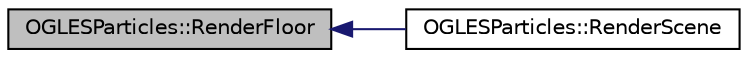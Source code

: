 digraph "OGLESParticles::RenderFloor"
{
  edge [fontname="Helvetica",fontsize="10",labelfontname="Helvetica",labelfontsize="10"];
  node [fontname="Helvetica",fontsize="10",shape=record];
  rankdir="LR";
  Node1 [label="OGLESParticles::RenderFloor",height=0.2,width=0.4,color="black", fillcolor="grey75", style="filled", fontcolor="black"];
  Node1 -> Node2 [dir="back",color="midnightblue",fontsize="10",style="solid"];
  Node2 [label="OGLESParticles::RenderScene",height=0.2,width=0.4,color="black", fillcolor="white", style="filled",URL="$class_o_g_l_e_s_particles.html#a0d6d20125a88c7534afdf8a1218b5079"];
}
